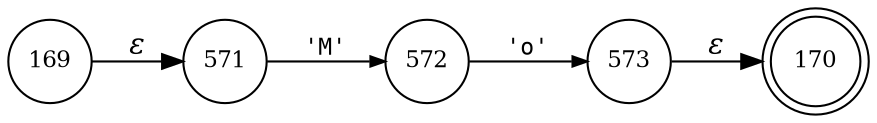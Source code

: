 digraph ATN {
rankdir=LR;
s170[fontsize=11, label="170", shape=doublecircle, fixedsize=true, width=.6];
s169[fontsize=11,label="169", shape=circle, fixedsize=true, width=.55, peripheries=1];
s571[fontsize=11,label="571", shape=circle, fixedsize=true, width=.55, peripheries=1];
s572[fontsize=11,label="572", shape=circle, fixedsize=true, width=.55, peripheries=1];
s573[fontsize=11,label="573", shape=circle, fixedsize=true, width=.55, peripheries=1];
s169 -> s571 [fontname="Times-Italic", label="&epsilon;"];
s571 -> s572 [fontsize=11, fontname="Courier", arrowsize=.7, label = "'M'", arrowhead = normal];
s572 -> s573 [fontsize=11, fontname="Courier", arrowsize=.7, label = "'o'", arrowhead = normal];
s573 -> s170 [fontname="Times-Italic", label="&epsilon;"];
}